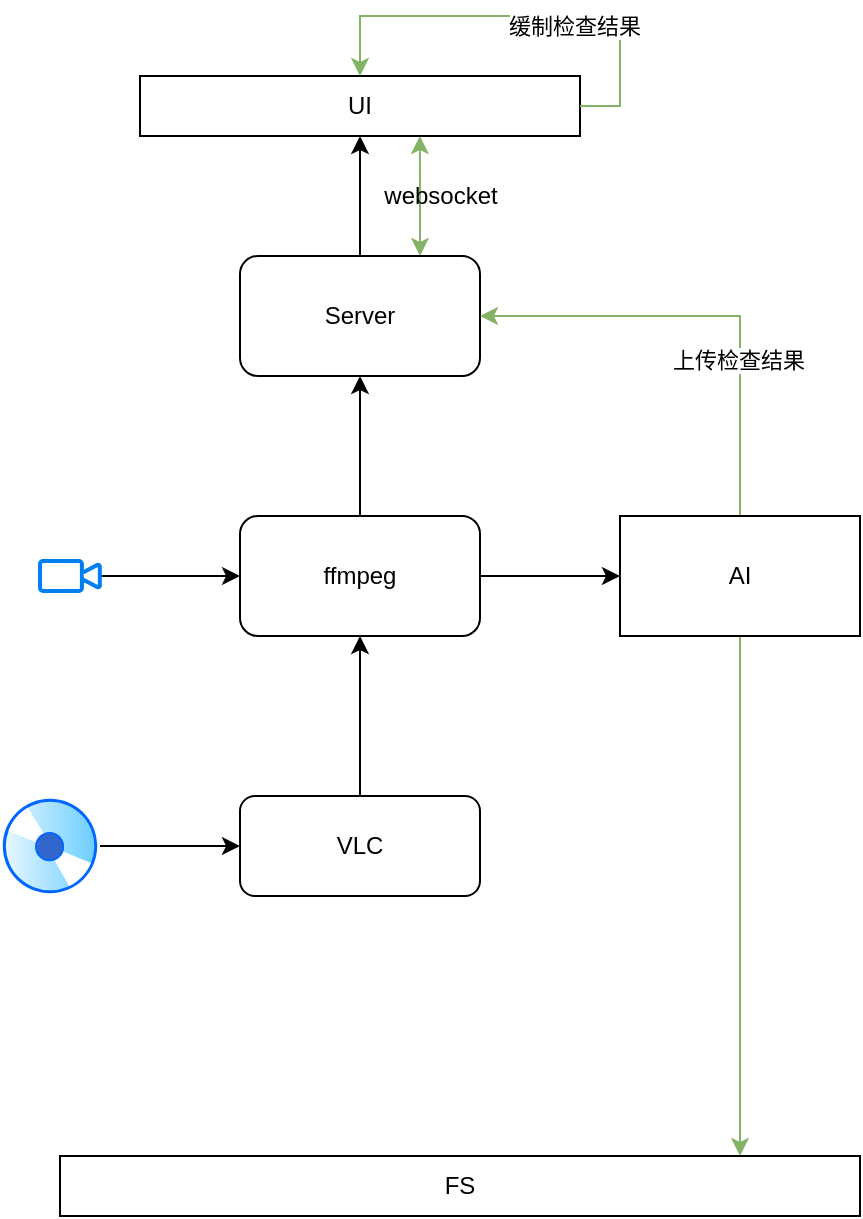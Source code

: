 <mxfile version="20.4.1" type="github">
  <diagram id="C5RBs43oDa-KdzZeNtuy" name="Page-1">
    <mxGraphModel dx="1422" dy="1963" grid="1" gridSize="10" guides="1" tooltips="1" connect="1" arrows="1" fold="1" page="1" pageScale="1" pageWidth="827" pageHeight="1169" math="0" shadow="0">
      <root>
        <mxCell id="WIyWlLk6GJQsqaUBKTNV-0" />
        <mxCell id="WIyWlLk6GJQsqaUBKTNV-1" parent="WIyWlLk6GJQsqaUBKTNV-0" />
        <mxCell id="dWCcsPuOAeTFLZfHOErr-5" value="" style="edgeStyle=orthogonalEdgeStyle;rounded=0;orthogonalLoop=1;jettySize=auto;html=1;" edge="1" parent="WIyWlLk6GJQsqaUBKTNV-1" source="dWCcsPuOAeTFLZfHOErr-1" target="dWCcsPuOAeTFLZfHOErr-4">
          <mxGeometry relative="1" as="geometry" />
        </mxCell>
        <mxCell id="dWCcsPuOAeTFLZfHOErr-1" value="" style="html=1;verticalLabelPosition=bottom;align=center;labelBackgroundColor=#ffffff;verticalAlign=top;strokeWidth=2;strokeColor=#0080F0;shadow=0;dashed=0;shape=mxgraph.ios7.icons.video_conversation;" vertex="1" parent="WIyWlLk6GJQsqaUBKTNV-1">
          <mxGeometry x="110" y="142.5" width="30" height="15" as="geometry" />
        </mxCell>
        <mxCell id="dWCcsPuOAeTFLZfHOErr-10" value="" style="edgeStyle=orthogonalEdgeStyle;rounded=0;orthogonalLoop=1;jettySize=auto;html=1;" edge="1" parent="WIyWlLk6GJQsqaUBKTNV-1" source="dWCcsPuOAeTFLZfHOErr-3" target="dWCcsPuOAeTFLZfHOErr-9">
          <mxGeometry relative="1" as="geometry" />
        </mxCell>
        <mxCell id="dWCcsPuOAeTFLZfHOErr-14" style="edgeStyle=orthogonalEdgeStyle;rounded=0;orthogonalLoop=1;jettySize=auto;html=1;exitX=0.75;exitY=0;exitDx=0;exitDy=0;entryX=0.636;entryY=1;entryDx=0;entryDy=0;entryPerimeter=0;fillColor=#d5e8d4;strokeColor=#82b366;startArrow=classic;startFill=1;" edge="1" parent="WIyWlLk6GJQsqaUBKTNV-1" source="dWCcsPuOAeTFLZfHOErr-3" target="dWCcsPuOAeTFLZfHOErr-9">
          <mxGeometry relative="1" as="geometry" />
        </mxCell>
        <mxCell id="dWCcsPuOAeTFLZfHOErr-3" value="Server" style="rounded=1;whiteSpace=wrap;html=1;" vertex="1" parent="WIyWlLk6GJQsqaUBKTNV-1">
          <mxGeometry x="210" y="-10" width="120" height="60" as="geometry" />
        </mxCell>
        <mxCell id="dWCcsPuOAeTFLZfHOErr-7" value="" style="edgeStyle=orthogonalEdgeStyle;rounded=0;orthogonalLoop=1;jettySize=auto;html=1;" edge="1" parent="WIyWlLk6GJQsqaUBKTNV-1" source="dWCcsPuOAeTFLZfHOErr-4" target="dWCcsPuOAeTFLZfHOErr-6">
          <mxGeometry relative="1" as="geometry" />
        </mxCell>
        <mxCell id="dWCcsPuOAeTFLZfHOErr-8" value="" style="edgeStyle=orthogonalEdgeStyle;rounded=0;orthogonalLoop=1;jettySize=auto;html=1;" edge="1" parent="WIyWlLk6GJQsqaUBKTNV-1" source="dWCcsPuOAeTFLZfHOErr-4" target="dWCcsPuOAeTFLZfHOErr-3">
          <mxGeometry relative="1" as="geometry" />
        </mxCell>
        <mxCell id="dWCcsPuOAeTFLZfHOErr-4" value="ffmpeg" style="rounded=1;whiteSpace=wrap;html=1;" vertex="1" parent="WIyWlLk6GJQsqaUBKTNV-1">
          <mxGeometry x="210" y="120" width="120" height="60" as="geometry" />
        </mxCell>
        <mxCell id="dWCcsPuOAeTFLZfHOErr-13" style="edgeStyle=orthogonalEdgeStyle;rounded=0;orthogonalLoop=1;jettySize=auto;html=1;exitX=0.5;exitY=0;exitDx=0;exitDy=0;entryX=1;entryY=0.5;entryDx=0;entryDy=0;fillColor=#d5e8d4;strokeColor=#82b366;" edge="1" parent="WIyWlLk6GJQsqaUBKTNV-1" source="dWCcsPuOAeTFLZfHOErr-6" target="dWCcsPuOAeTFLZfHOErr-3">
          <mxGeometry relative="1" as="geometry" />
        </mxCell>
        <mxCell id="dWCcsPuOAeTFLZfHOErr-15" value="上传检查结果" style="edgeLabel;html=1;align=center;verticalAlign=middle;resizable=0;points=[];" vertex="1" connectable="0" parent="dWCcsPuOAeTFLZfHOErr-13">
          <mxGeometry x="-0.322" y="1" relative="1" as="geometry">
            <mxPoint as="offset" />
          </mxGeometry>
        </mxCell>
        <mxCell id="dWCcsPuOAeTFLZfHOErr-17" style="edgeStyle=orthogonalEdgeStyle;rounded=0;orthogonalLoop=1;jettySize=auto;html=1;exitX=0.5;exitY=1;exitDx=0;exitDy=0;entryX=0.85;entryY=0;entryDx=0;entryDy=0;entryPerimeter=0;startArrow=none;startFill=0;fillColor=#d5e8d4;strokeColor=#82b366;" edge="1" parent="WIyWlLk6GJQsqaUBKTNV-1" source="dWCcsPuOAeTFLZfHOErr-6" target="dWCcsPuOAeTFLZfHOErr-16">
          <mxGeometry relative="1" as="geometry" />
        </mxCell>
        <mxCell id="dWCcsPuOAeTFLZfHOErr-6" value="AI" style="rounded=0;whiteSpace=wrap;html=1;" vertex="1" parent="WIyWlLk6GJQsqaUBKTNV-1">
          <mxGeometry x="400" y="120" width="120" height="60" as="geometry" />
        </mxCell>
        <mxCell id="dWCcsPuOAeTFLZfHOErr-9" value="UI" style="rounded=0;whiteSpace=wrap;html=1;" vertex="1" parent="WIyWlLk6GJQsqaUBKTNV-1">
          <mxGeometry x="160" y="-100" width="220" height="30" as="geometry" />
        </mxCell>
        <mxCell id="dWCcsPuOAeTFLZfHOErr-16" value="FS" style="rounded=0;whiteSpace=wrap;html=1;" vertex="1" parent="WIyWlLk6GJQsqaUBKTNV-1">
          <mxGeometry x="120" y="440" width="400" height="30" as="geometry" />
        </mxCell>
        <mxCell id="dWCcsPuOAeTFLZfHOErr-18" value="websocket" style="text;html=1;align=center;verticalAlign=middle;resizable=0;points=[];autosize=1;strokeColor=none;fillColor=none;" vertex="1" parent="WIyWlLk6GJQsqaUBKTNV-1">
          <mxGeometry x="270" y="-55" width="80" height="30" as="geometry" />
        </mxCell>
        <mxCell id="dWCcsPuOAeTFLZfHOErr-23" style="edgeStyle=orthogonalEdgeStyle;rounded=0;orthogonalLoop=1;jettySize=auto;html=1;exitX=1;exitY=0.5;exitDx=0;exitDy=0;entryX=0.5;entryY=0;entryDx=0;entryDy=0;startArrow=none;startFill=0;elbow=vertical;fillColor=#d5e8d4;strokeColor=#82b366;" edge="1" parent="WIyWlLk6GJQsqaUBKTNV-1" source="dWCcsPuOAeTFLZfHOErr-9" target="dWCcsPuOAeTFLZfHOErr-9">
          <mxGeometry relative="1" as="geometry">
            <Array as="points">
              <mxPoint x="400" y="-85" />
              <mxPoint x="400" y="-130" />
              <mxPoint x="270" y="-130" />
            </Array>
          </mxGeometry>
        </mxCell>
        <mxCell id="dWCcsPuOAeTFLZfHOErr-24" value="缓制检查结果" style="edgeLabel;html=1;align=center;verticalAlign=middle;resizable=0;points=[];" vertex="1" connectable="0" parent="dWCcsPuOAeTFLZfHOErr-23">
          <mxGeometry x="-0.218" y="5" relative="1" as="geometry">
            <mxPoint as="offset" />
          </mxGeometry>
        </mxCell>
        <mxCell id="dWCcsPuOAeTFLZfHOErr-27" style="edgeStyle=orthogonalEdgeStyle;rounded=0;orthogonalLoop=1;jettySize=auto;html=1;exitX=1;exitY=0.5;exitDx=0;exitDy=0;entryX=0;entryY=0.5;entryDx=0;entryDy=0;startArrow=none;startFill=0;elbow=vertical;" edge="1" parent="WIyWlLk6GJQsqaUBKTNV-1" source="dWCcsPuOAeTFLZfHOErr-25" target="dWCcsPuOAeTFLZfHOErr-26">
          <mxGeometry relative="1" as="geometry" />
        </mxCell>
        <mxCell id="dWCcsPuOAeTFLZfHOErr-25" value="" style="aspect=fixed;perimeter=ellipsePerimeter;html=1;align=center;shadow=0;dashed=0;spacingTop=3;image;image=img/lib/active_directory/cd_dvd.svg;" vertex="1" parent="WIyWlLk6GJQsqaUBKTNV-1">
          <mxGeometry x="90" y="260" width="50" height="50" as="geometry" />
        </mxCell>
        <mxCell id="dWCcsPuOAeTFLZfHOErr-29" style="edgeStyle=orthogonalEdgeStyle;rounded=0;orthogonalLoop=1;jettySize=auto;html=1;exitX=0.5;exitY=0;exitDx=0;exitDy=0;entryX=0.5;entryY=1;entryDx=0;entryDy=0;startArrow=none;startFill=0;elbow=vertical;" edge="1" parent="WIyWlLk6GJQsqaUBKTNV-1" source="dWCcsPuOAeTFLZfHOErr-26" target="dWCcsPuOAeTFLZfHOErr-4">
          <mxGeometry relative="1" as="geometry" />
        </mxCell>
        <mxCell id="dWCcsPuOAeTFLZfHOErr-26" value="VLC" style="rounded=1;whiteSpace=wrap;html=1;" vertex="1" parent="WIyWlLk6GJQsqaUBKTNV-1">
          <mxGeometry x="210" y="260" width="120" height="50" as="geometry" />
        </mxCell>
      </root>
    </mxGraphModel>
  </diagram>
</mxfile>
